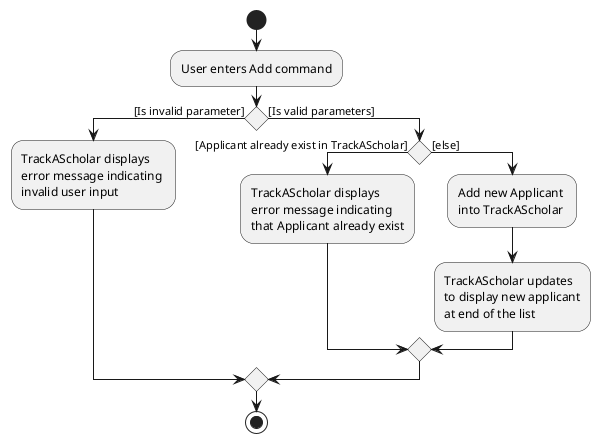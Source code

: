 @startuml
start
:User enters Add command;

if () then ([Is invalid parameter])
    :TrackAScholar displays \nerror message indicating \ninvalid user input;

else ([Is valid parameters])

    if () then ([Applicant already exist in TrackAScholar])
        :TrackAScholar displays \nerror message indicating \nthat Applicant already exist;
    else ([else])
        :Add new Applicant \ninto TrackAScholar;

        :TrackAScholar updates \nto display new applicant\nat end of the list;
    endif

endif
stop
@enduml
